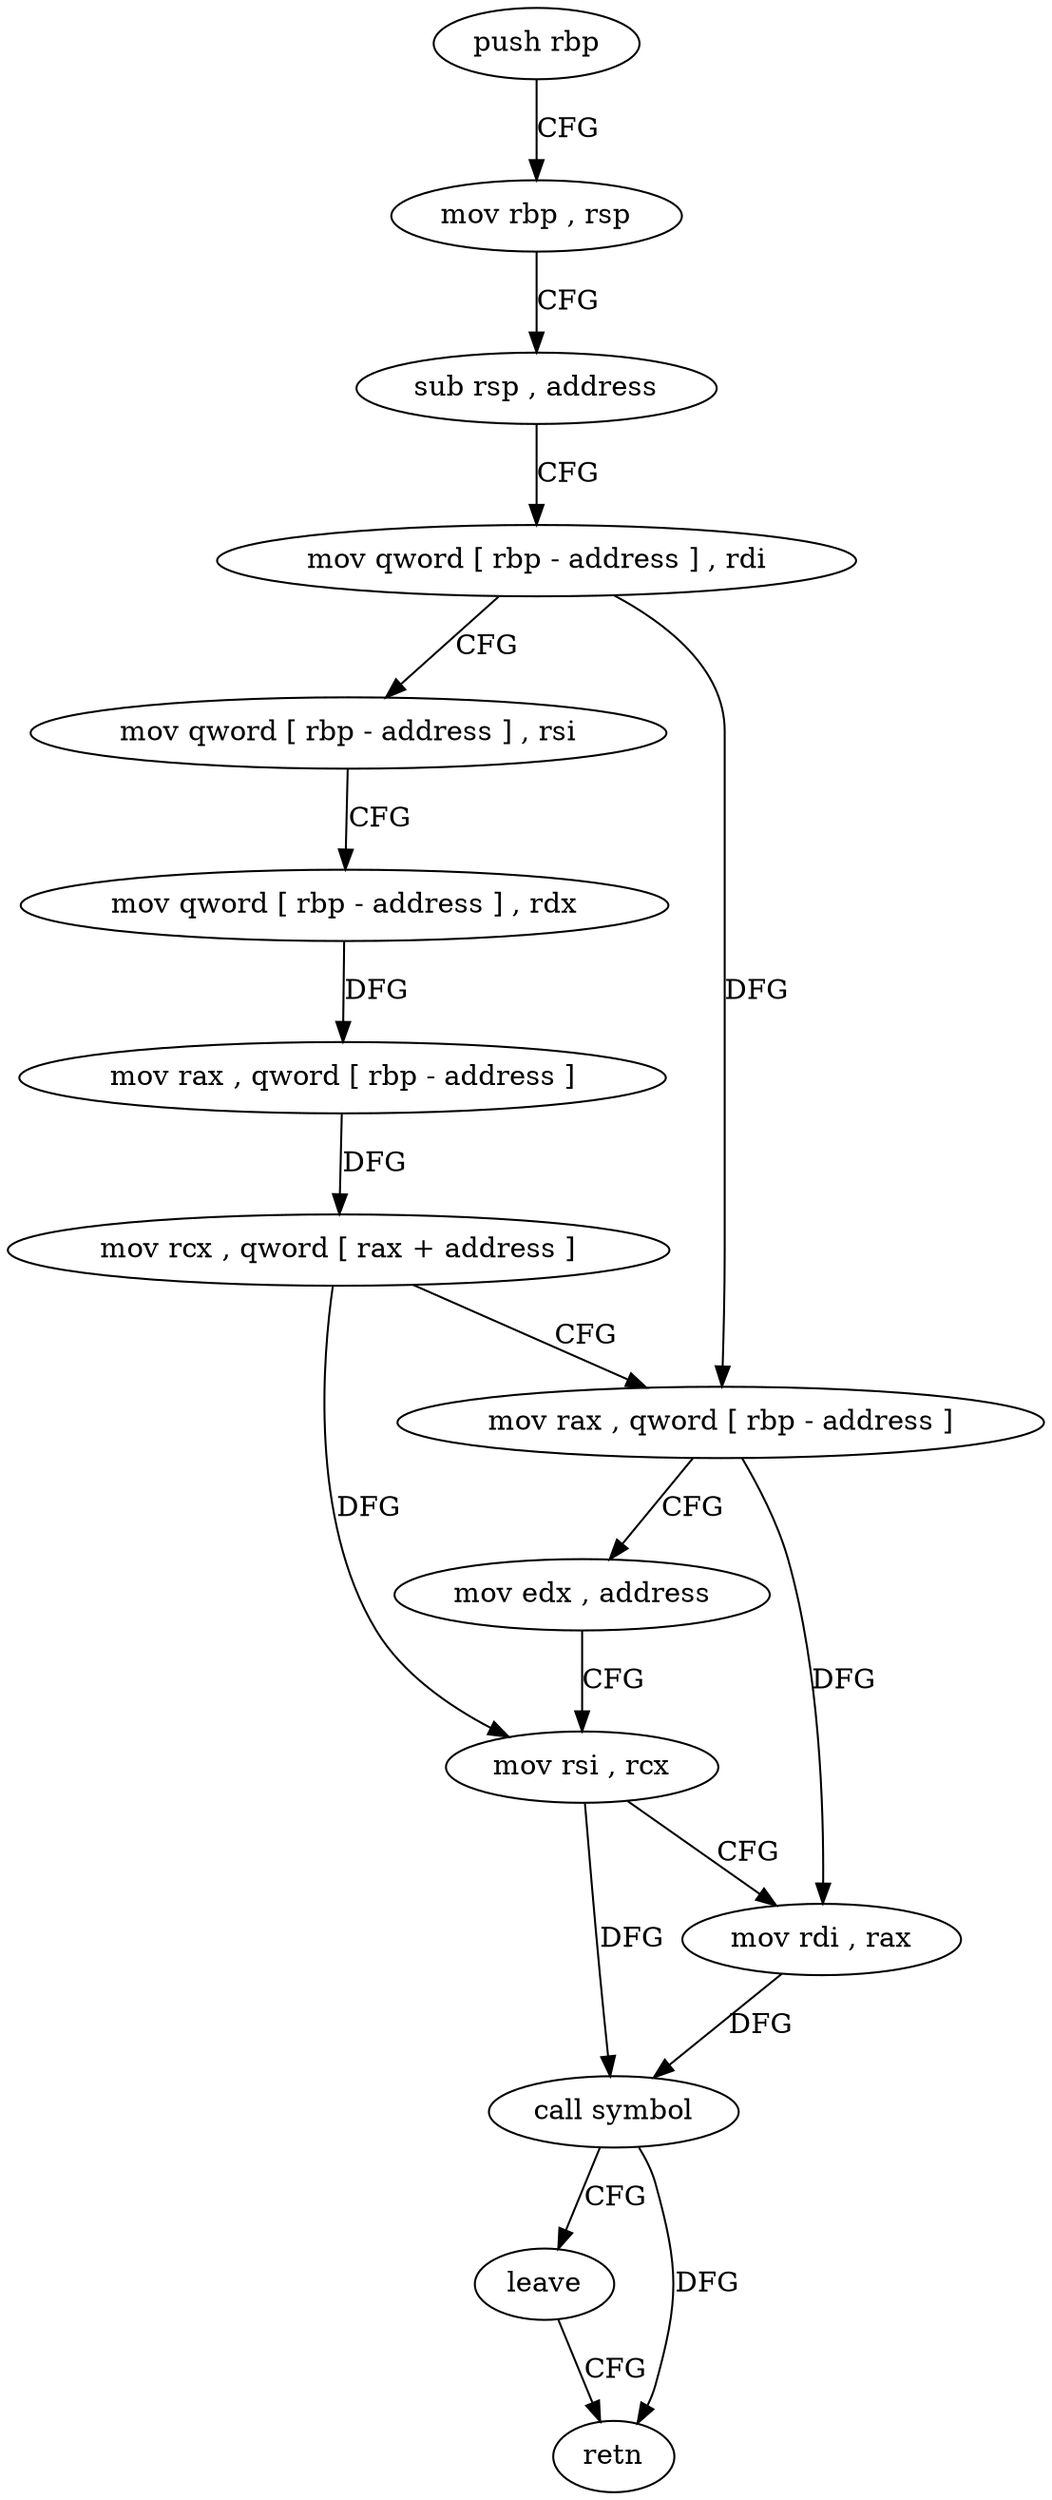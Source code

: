 digraph "func" {
"4217024" [label = "push rbp" ]
"4217025" [label = "mov rbp , rsp" ]
"4217028" [label = "sub rsp , address" ]
"4217032" [label = "mov qword [ rbp - address ] , rdi" ]
"4217036" [label = "mov qword [ rbp - address ] , rsi" ]
"4217040" [label = "mov qword [ rbp - address ] , rdx" ]
"4217044" [label = "mov rax , qword [ rbp - address ]" ]
"4217048" [label = "mov rcx , qword [ rax + address ]" ]
"4217052" [label = "mov rax , qword [ rbp - address ]" ]
"4217056" [label = "mov edx , address" ]
"4217061" [label = "mov rsi , rcx" ]
"4217064" [label = "mov rdi , rax" ]
"4217067" [label = "call symbol" ]
"4217072" [label = "leave" ]
"4217073" [label = "retn" ]
"4217024" -> "4217025" [ label = "CFG" ]
"4217025" -> "4217028" [ label = "CFG" ]
"4217028" -> "4217032" [ label = "CFG" ]
"4217032" -> "4217036" [ label = "CFG" ]
"4217032" -> "4217052" [ label = "DFG" ]
"4217036" -> "4217040" [ label = "CFG" ]
"4217040" -> "4217044" [ label = "DFG" ]
"4217044" -> "4217048" [ label = "DFG" ]
"4217048" -> "4217052" [ label = "CFG" ]
"4217048" -> "4217061" [ label = "DFG" ]
"4217052" -> "4217056" [ label = "CFG" ]
"4217052" -> "4217064" [ label = "DFG" ]
"4217056" -> "4217061" [ label = "CFG" ]
"4217061" -> "4217064" [ label = "CFG" ]
"4217061" -> "4217067" [ label = "DFG" ]
"4217064" -> "4217067" [ label = "DFG" ]
"4217067" -> "4217072" [ label = "CFG" ]
"4217067" -> "4217073" [ label = "DFG" ]
"4217072" -> "4217073" [ label = "CFG" ]
}
